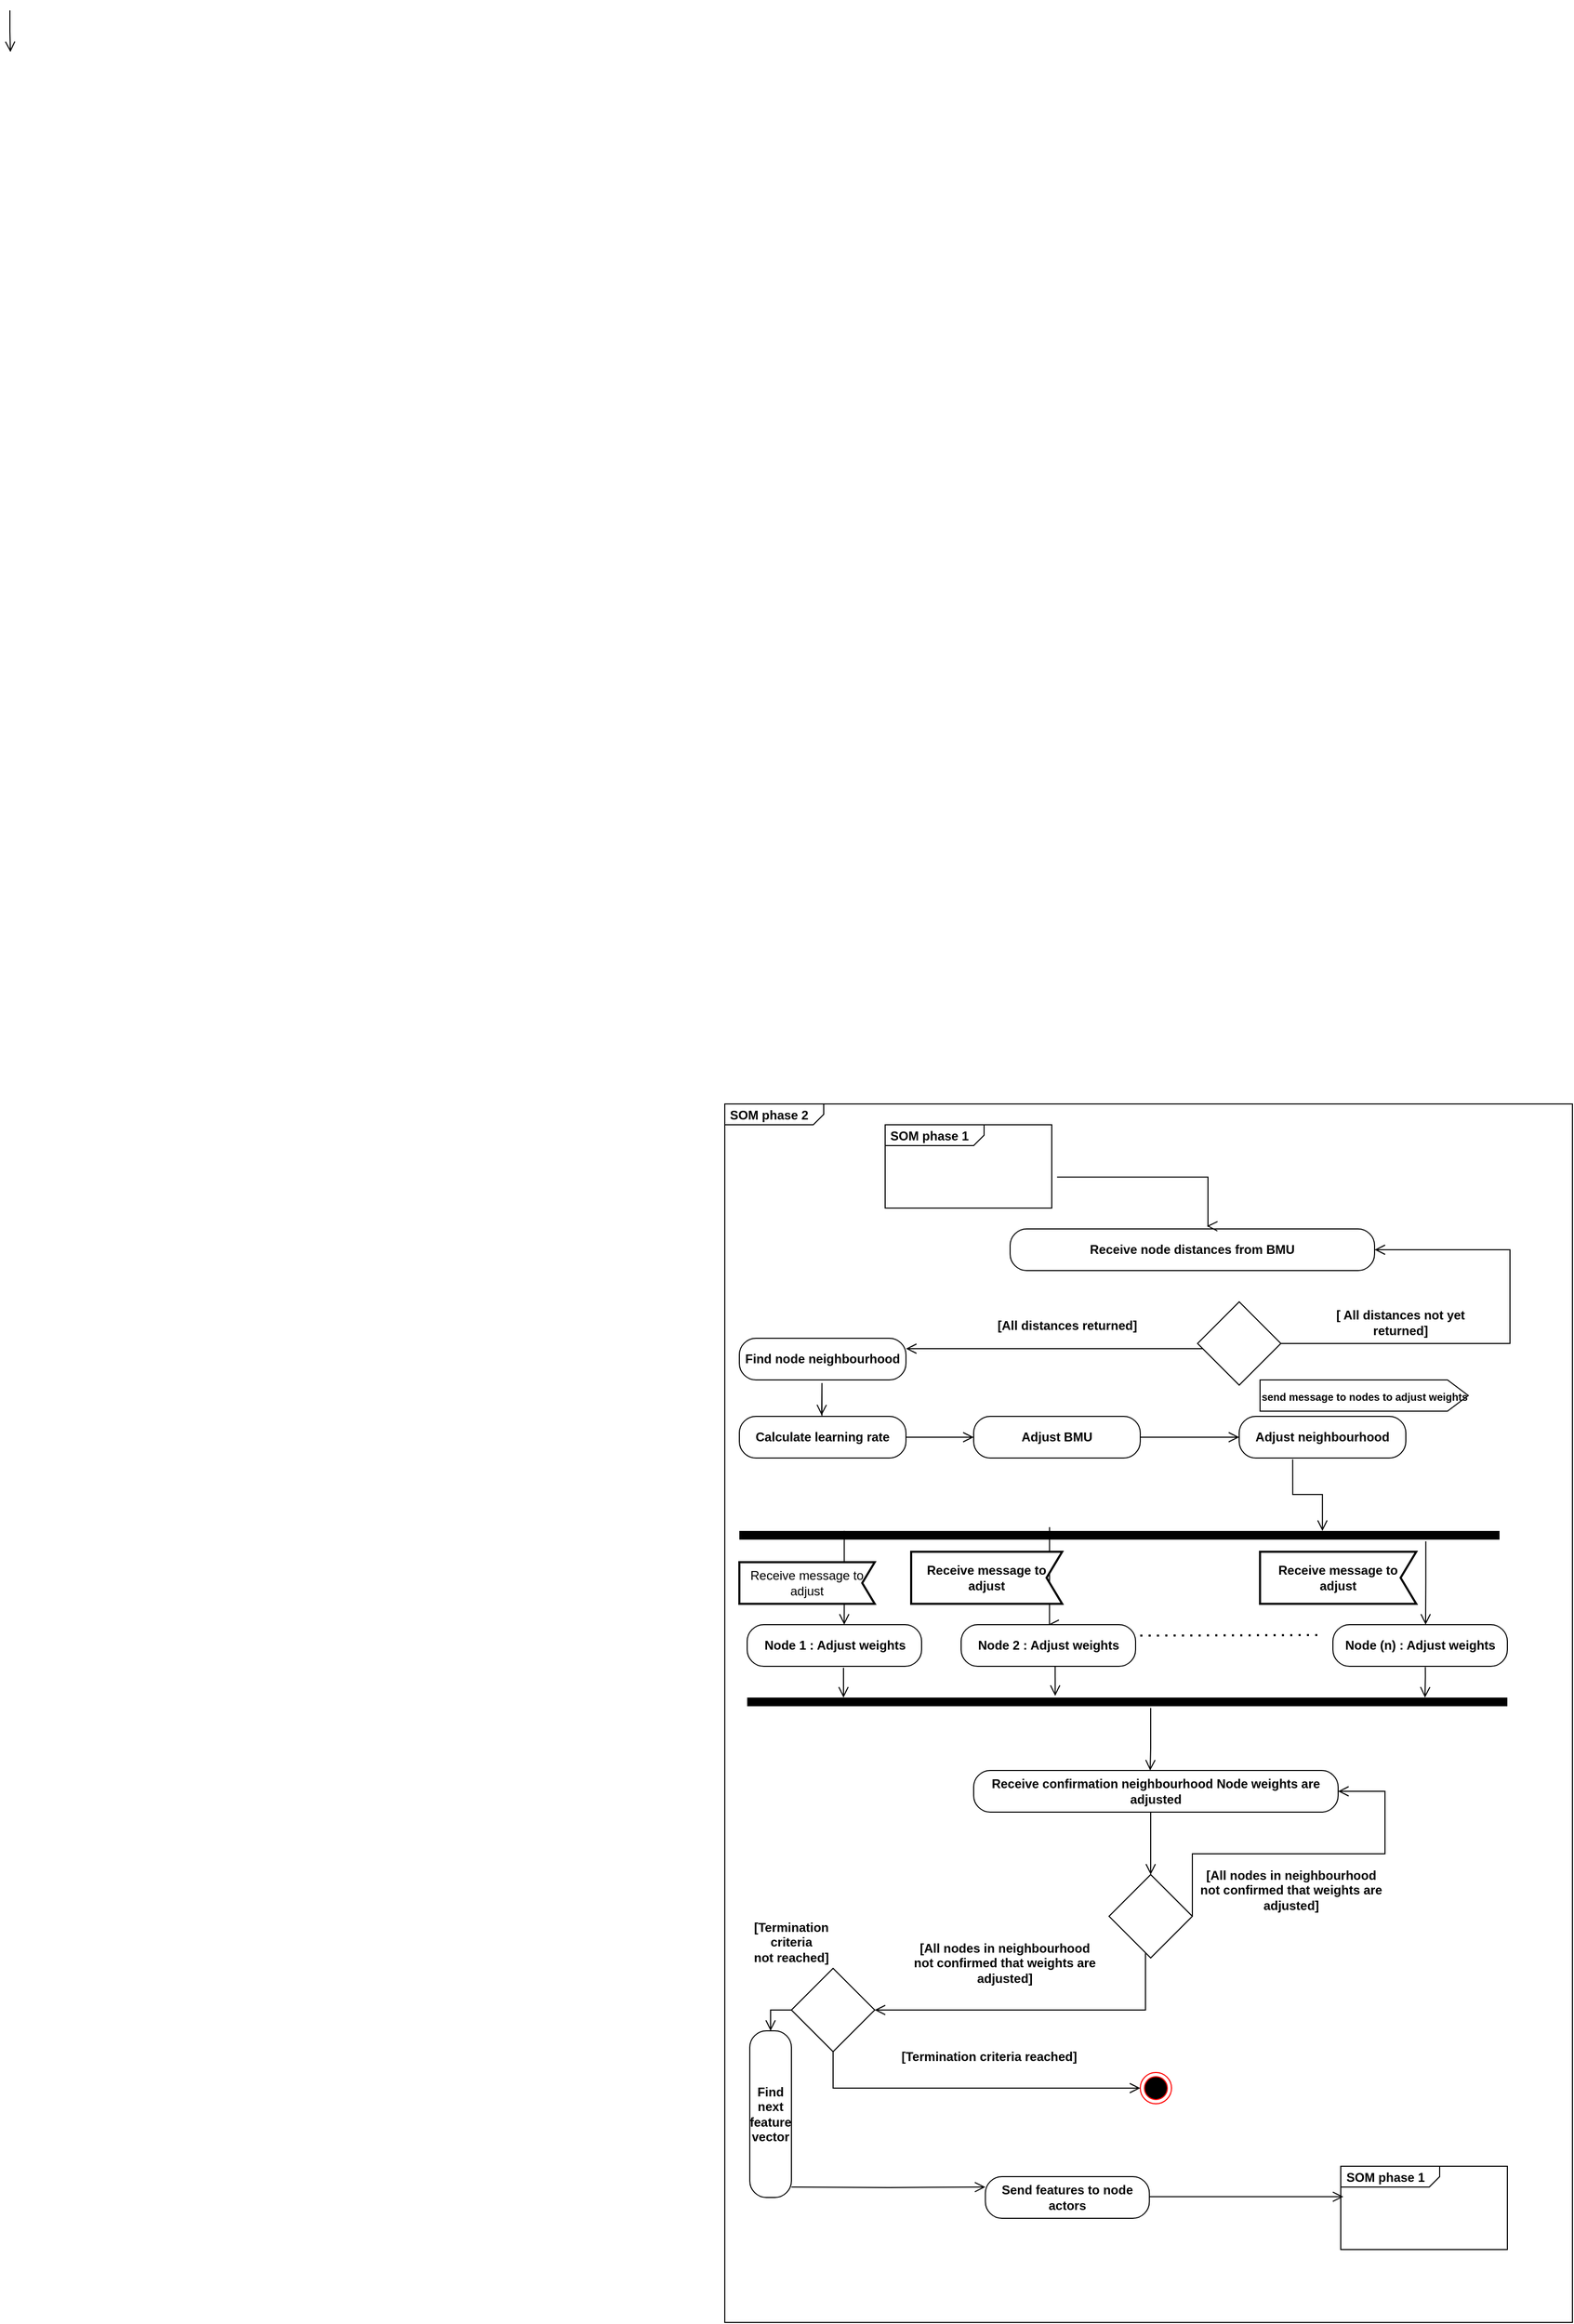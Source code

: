 <mxfile version="15.8.3" type="github">
  <diagram id="KT-87yykqK8TVKUzaxC3" name="Page-1">
    <mxGraphModel dx="1221" dy="686" grid="1" gridSize="10" guides="1" tooltips="1" connect="1" arrows="1" fold="1" page="1" pageScale="1" pageWidth="827" pageHeight="1169" math="0" shadow="0">
      <root>
        <mxCell id="0" />
        <mxCell id="1" parent="0" />
        <mxCell id="45yZecYVdpde9K0zM8W2-1" value="&lt;p style=&quot;margin: 0px ; margin-top: 4px ; margin-left: 5px ; text-align: left&quot;&gt;&lt;b&gt;SOM phase 2&lt;/b&gt;&lt;/p&gt;" style="html=1;shape=mxgraph.sysml.package;overflow=fill;labelX=95;align=left;spacingLeft=5;verticalAlign=top;spacingTop=-3;" vertex="1" parent="1">
          <mxGeometry x="846" y="2010" width="814" height="1170" as="geometry" />
        </mxCell>
        <mxCell id="LN7OU6Dx7ajpe7y_HlBM-1" value="" style="edgeStyle=orthogonalEdgeStyle;html=1;verticalAlign=bottom;endArrow=open;endSize=8;strokeColor=#000000;rounded=0;exitX=1.017;exitY=0.138;exitDx=0;exitDy=0;exitPerimeter=0;" parent="1" edge="1" source="LN7OU6Dx7ajpe7y_HlBM-23">
          <mxGeometry relative="1" as="geometry">
            <mxPoint x="960" y="2510" as="targetPoint" />
            <mxPoint x="959.5" y="2481.33" as="sourcePoint" />
            <Array as="points">
              <mxPoint x="961" y="2510" />
            </Array>
          </mxGeometry>
        </mxCell>
        <mxCell id="LN7OU6Dx7ajpe7y_HlBM-2" value="" style="endArrow=none;dashed=1;html=1;dashPattern=1 3;strokeWidth=2;rounded=0;" parent="1" edge="1">
          <mxGeometry width="50" height="50" relative="1" as="geometry">
            <mxPoint x="1245" y="2520.5" as="sourcePoint" />
            <mxPoint x="1415" y="2520" as="targetPoint" />
          </mxGeometry>
        </mxCell>
        <mxCell id="LN7OU6Dx7ajpe7y_HlBM-3" value="" style="edgeStyle=orthogonalEdgeStyle;html=1;verticalAlign=bottom;endArrow=open;endSize=8;strokeColor=#000000;rounded=0;" parent="1" edge="1">
          <mxGeometry relative="1" as="geometry">
            <mxPoint x="1254.5" y="2650" as="targetPoint" />
            <mxPoint x="1255" y="2590" as="sourcePoint" />
            <Array as="points">
              <mxPoint x="1254.5" y="2628.33" />
              <mxPoint x="1254.5" y="2628.33" />
            </Array>
          </mxGeometry>
        </mxCell>
        <mxCell id="LN7OU6Dx7ajpe7y_HlBM-4" value="&lt;b&gt;Receive confirmation neighbourhood Node weights are adjusted&lt;/b&gt;" style="rounded=1;whiteSpace=wrap;html=1;arcSize=40;fontColor=#000000;fillColor=#FFFFFF;strokeColor=#000000;" parent="1" vertex="1">
          <mxGeometry x="1085" y="2650" width="350" height="40" as="geometry" />
        </mxCell>
        <mxCell id="LN7OU6Dx7ajpe7y_HlBM-5" value="" style="edgeStyle=orthogonalEdgeStyle;html=1;verticalAlign=bottom;endArrow=open;endSize=8;strokeColor=#000000;rounded=0;entryX=0.5;entryY=0;entryDx=0;entryDy=0;" parent="1" target="LN7OU6Dx7ajpe7y_HlBM-6" edge="1">
          <mxGeometry relative="1" as="geometry">
            <mxPoint x="1250" y="2600" as="targetPoint" />
            <mxPoint x="1255" y="2690" as="sourcePoint" />
            <Array as="points">
              <mxPoint x="1255" y="2690" />
            </Array>
          </mxGeometry>
        </mxCell>
        <mxCell id="LN7OU6Dx7ajpe7y_HlBM-7" value="" style="edgeStyle=orthogonalEdgeStyle;html=1;verticalAlign=bottom;endArrow=open;endSize=8;strokeColor=#000000;rounded=0;entryX=1;entryY=0.5;entryDx=0;entryDy=0;startArrow=none;" parent="1" source="LN7OU6Dx7ajpe7y_HlBM-6" target="LN7OU6Dx7ajpe7y_HlBM-9" edge="1">
          <mxGeometry relative="1" as="geometry">
            <mxPoint x="1250" y="2751.67" as="targetPoint" />
            <mxPoint x="1250" y="2640" as="sourcePoint" />
            <Array as="points">
              <mxPoint x="1250" y="2880" />
            </Array>
          </mxGeometry>
        </mxCell>
        <mxCell id="LN7OU6Dx7ajpe7y_HlBM-8" value="" style="edgeStyle=orthogonalEdgeStyle;html=1;verticalAlign=bottom;endArrow=open;endSize=8;strokeColor=#000000;rounded=0;exitX=1;exitY=0.5;exitDx=0;exitDy=0;entryX=1;entryY=0.5;entryDx=0;entryDy=0;" parent="1" source="LN7OU6Dx7ajpe7y_HlBM-6" target="LN7OU6Dx7ajpe7y_HlBM-4" edge="1">
          <mxGeometry relative="1" as="geometry">
            <mxPoint x="1440" y="2560" as="targetPoint" />
            <mxPoint x="1480" y="2580" as="sourcePoint" />
            <Array as="points">
              <mxPoint x="1295" y="2730" />
              <mxPoint x="1480" y="2730" />
              <mxPoint x="1480" y="2670" />
            </Array>
          </mxGeometry>
        </mxCell>
        <mxCell id="LN7OU6Dx7ajpe7y_HlBM-11" value="" style="ellipse;html=1;shape=endState;fillColor=#000000;strokeColor=#ff0000;" parent="1" vertex="1">
          <mxGeometry x="1245" y="2940" width="30" height="30" as="geometry" />
        </mxCell>
        <mxCell id="LN7OU6Dx7ajpe7y_HlBM-12" value="" style="edgeStyle=orthogonalEdgeStyle;html=1;verticalAlign=bottom;endArrow=open;endSize=8;strokeColor=#000000;rounded=0;entryX=0;entryY=0.5;entryDx=0;entryDy=0;exitX=0.5;exitY=1;exitDx=0;exitDy=0;" parent="1" source="LN7OU6Dx7ajpe7y_HlBM-9" target="LN7OU6Dx7ajpe7y_HlBM-11" edge="1">
          <mxGeometry relative="1" as="geometry">
            <mxPoint x="1130" y="2954.41" as="targetPoint" />
            <mxPoint x="950" y="2910" as="sourcePoint" />
            <Array as="points">
              <mxPoint x="950" y="2955" />
            </Array>
          </mxGeometry>
        </mxCell>
        <mxCell id="LN7OU6Dx7ajpe7y_HlBM-13" value="" style="edgeStyle=orthogonalEdgeStyle;html=1;verticalAlign=bottom;endArrow=open;endSize=8;strokeColor=#000000;rounded=0;" parent="1" edge="1">
          <mxGeometry relative="1" as="geometry">
            <mxPoint x="960" y="2580" as="targetPoint" />
            <mxPoint x="960" y="2551.33" as="sourcePoint" />
            <Array as="points">
              <mxPoint x="960.5" y="2551.67" />
              <mxPoint x="960.5" y="2551.67" />
            </Array>
          </mxGeometry>
        </mxCell>
        <mxCell id="LN7OU6Dx7ajpe7y_HlBM-14" value="" style="edgeStyle=orthogonalEdgeStyle;html=1;verticalAlign=bottom;endArrow=open;endSize=8;strokeColor=#000000;rounded=0;exitX=1.429;exitY=0.408;exitDx=0;exitDy=0;exitPerimeter=0;entryX=0.5;entryY=0;entryDx=0;entryDy=0;" parent="1" edge="1" target="LN7OU6Dx7ajpe7y_HlBM-22" source="LN7OU6Dx7ajpe7y_HlBM-23">
          <mxGeometry relative="1" as="geometry">
            <mxPoint x="1158" y="2500" as="targetPoint" />
            <mxPoint x="1159.5" y="2481.33" as="sourcePoint" />
            <Array as="points">
              <mxPoint x="1158" y="2510" />
            </Array>
          </mxGeometry>
        </mxCell>
        <mxCell id="LN7OU6Dx7ajpe7y_HlBM-15" value="" style="edgeStyle=orthogonalEdgeStyle;html=1;verticalAlign=bottom;endArrow=open;endSize=8;strokeColor=#000000;rounded=0;" parent="1" edge="1">
          <mxGeometry relative="1" as="geometry">
            <mxPoint x="1163.25" y="2578.67" as="targetPoint" />
            <mxPoint x="1163.25" y="2550" as="sourcePoint" />
            <Array as="points">
              <mxPoint x="1162.75" y="2578.33" />
              <mxPoint x="1162.75" y="2578.33" />
            </Array>
          </mxGeometry>
        </mxCell>
        <mxCell id="LN7OU6Dx7ajpe7y_HlBM-16" value="" style="edgeStyle=orthogonalEdgeStyle;html=1;verticalAlign=bottom;endArrow=open;endSize=8;strokeColor=#000000;rounded=0;exitX=-0.2;exitY=0.903;exitDx=0;exitDy=0;exitPerimeter=0;" parent="1" edge="1" source="LN7OU6Dx7ajpe7y_HlBM-23">
          <mxGeometry relative="1" as="geometry">
            <mxPoint x="1519" y="2510" as="targetPoint" />
            <mxPoint x="1519" y="2481.33" as="sourcePoint" />
            <Array as="points" />
          </mxGeometry>
        </mxCell>
        <mxCell id="LN7OU6Dx7ajpe7y_HlBM-17" value="" style="edgeStyle=orthogonalEdgeStyle;html=1;verticalAlign=bottom;endArrow=open;endSize=8;strokeColor=#000000;rounded=0;entryX=1.096;entryY=0.916;entryDx=0;entryDy=0;entryPerimeter=0;" parent="1" edge="1">
          <mxGeometry relative="1" as="geometry">
            <mxPoint x="1518.43" y="2580.0" as="targetPoint" />
            <mxPoint x="1518.75" y="2550.8" as="sourcePoint" />
            <Array as="points">
              <mxPoint x="1518" y="2560" />
              <mxPoint x="1518" y="2560" />
            </Array>
          </mxGeometry>
        </mxCell>
        <mxCell id="LN7OU6Dx7ajpe7y_HlBM-18" value="&lt;b&gt;[All nodes in neighbourhood not confirmed that weights are adjusted]&lt;/b&gt;" style="text;html=1;strokeColor=none;fillColor=none;align=center;verticalAlign=middle;whiteSpace=wrap;rounded=0;labelBackgroundColor=#FFFFFF;" parent="1" vertex="1">
          <mxGeometry x="1300" y="2750" width="180" height="30" as="geometry" />
        </mxCell>
        <mxCell id="LN7OU6Dx7ajpe7y_HlBM-19" value="&lt;b&gt;[All nodes in neighbourhood not confirmed that weights are adjusted]&lt;/b&gt;" style="text;html=1;strokeColor=none;fillColor=none;align=center;verticalAlign=middle;whiteSpace=wrap;rounded=0;labelBackgroundColor=#FFFFFF;" parent="1" vertex="1">
          <mxGeometry x="1025" y="2820" width="180" height="30" as="geometry" />
        </mxCell>
        <mxCell id="LN7OU6Dx7ajpe7y_HlBM-20" value="&lt;b&gt;[Termination criteria reached]&lt;/b&gt;" style="text;html=1;strokeColor=none;fillColor=none;align=center;verticalAlign=middle;whiteSpace=wrap;rounded=0;labelBackgroundColor=#FFFFFF;" parent="1" vertex="1">
          <mxGeometry x="1010" y="2910" width="180" height="30" as="geometry" />
        </mxCell>
        <mxCell id="LN7OU6Dx7ajpe7y_HlBM-21" value="&lt;span style=&quot;text-align: left&quot;&gt;&lt;b&gt;Node 1 : Adjust weights&lt;/b&gt;&lt;/span&gt;" style="rounded=1;whiteSpace=wrap;html=1;arcSize=40;fontColor=#000000;fillColor=#FFFFFF;strokeColor=#000000;" parent="1" vertex="1">
          <mxGeometry x="867.5" y="2510" width="167.5" height="40" as="geometry" />
        </mxCell>
        <mxCell id="LN7OU6Dx7ajpe7y_HlBM-22" value="&lt;span style=&quot;text-align: left&quot;&gt;&lt;b&gt;Node 2 : Adjust weights&lt;/b&gt;&lt;/span&gt;" style="rounded=1;whiteSpace=wrap;html=1;arcSize=40;fontColor=#000000;fillColor=#FFFFFF;strokeColor=#000000;" parent="1" vertex="1">
          <mxGeometry x="1073" y="2510" width="167.5" height="40" as="geometry" />
        </mxCell>
        <mxCell id="LN7OU6Dx7ajpe7y_HlBM-23" value="" style="html=1;points=[];perimeter=orthogonalPerimeter;fillColor=#000000;strokeColor=none;direction=north;" parent="1" vertex="1">
          <mxGeometry x="860" y="2420" width="730" height="8.33" as="geometry" />
        </mxCell>
        <mxCell id="LN7OU6Dx7ajpe7y_HlBM-24" value="" style="html=1;points=[];perimeter=orthogonalPerimeter;fillColor=#000000;strokeColor=none;direction=north;" parent="1" vertex="1">
          <mxGeometry x="867.5" y="2580" width="730" height="8.33" as="geometry" />
        </mxCell>
        <mxCell id="LN7OU6Dx7ajpe7y_HlBM-25" value="&lt;span style=&quot;text-align: left&quot;&gt;&lt;b&gt;Node (n) : Adjust weights&lt;/b&gt;&lt;/span&gt;" style="rounded=1;whiteSpace=wrap;html=1;arcSize=40;fontColor=#000000;fillColor=#FFFFFF;strokeColor=#000000;" parent="1" vertex="1">
          <mxGeometry x="1430" y="2510" width="167.5" height="40" as="geometry" />
        </mxCell>
        <mxCell id="LN7OU6Dx7ajpe7y_HlBM-9" value="" style="rhombus;whiteSpace=wrap;html=1;" parent="1" vertex="1">
          <mxGeometry x="910" y="2840" width="80" height="80" as="geometry" />
        </mxCell>
        <mxCell id="LN7OU6Dx7ajpe7y_HlBM-6" value="" style="rhombus;whiteSpace=wrap;html=1;" parent="1" vertex="1">
          <mxGeometry x="1215" y="2750" width="80" height="80" as="geometry" />
        </mxCell>
        <mxCell id="_mFUUYPiHRBAVBRhQgEM-2" value="&lt;b&gt;[Termination criteria not&amp;nbsp;reached]&lt;/b&gt;" style="text;html=1;strokeColor=none;fillColor=none;align=center;verticalAlign=middle;whiteSpace=wrap;rounded=0;labelBackgroundColor=#FFFFFF;rotation=0;" parent="1" vertex="1">
          <mxGeometry x="860" y="2800" width="100" height="30" as="geometry" />
        </mxCell>
        <mxCell id="_mFUUYPiHRBAVBRhQgEM-3" value="&lt;b&gt;Find next feature vector&lt;/b&gt;" style="rounded=1;whiteSpace=wrap;html=1;arcSize=40;fontColor=#000000;fillColor=#FFFFFF;strokeColor=#000000;direction=south;" parent="1" vertex="1">
          <mxGeometry x="870" y="2900" width="40" height="160" as="geometry" />
        </mxCell>
        <mxCell id="_mFUUYPiHRBAVBRhQgEM-5" value="&lt;b&gt;Send features to node actors&lt;/b&gt;" style="rounded=1;whiteSpace=wrap;html=1;arcSize=40;fontColor=#000000;fillColor=#FFFFFF;strokeColor=#000000;" parent="1" vertex="1">
          <mxGeometry x="1096.25" y="3040" width="157.5" height="40" as="geometry" />
        </mxCell>
        <mxCell id="_mFUUYPiHRBAVBRhQgEM-6" value="" style="edgeStyle=orthogonalEdgeStyle;html=1;verticalAlign=bottom;endArrow=open;endSize=8;strokeColor=#000000;rounded=0;entryX=0;entryY=0.25;entryDx=0;entryDy=0;" parent="1" edge="1" target="_mFUUYPiHRBAVBRhQgEM-5">
          <mxGeometry relative="1" as="geometry">
            <mxPoint x="920" y="3000" as="targetPoint" />
            <mxPoint x="910" y="3050" as="sourcePoint" />
            <Array as="points" />
          </mxGeometry>
        </mxCell>
        <mxCell id="45yZecYVdpde9K0zM8W2-2" value="&lt;b&gt;Receive node distances from BMU&lt;/b&gt;" style="rounded=1;whiteSpace=wrap;html=1;arcSize=40;fontColor=#000000;fillColor=#FFFFFF;strokeColor=#000000;" vertex="1" parent="1">
          <mxGeometry x="1120" y="2130" width="350" height="40" as="geometry" />
        </mxCell>
        <mxCell id="45yZecYVdpde9K0zM8W2-3" value="" style="rhombus;whiteSpace=wrap;html=1;" vertex="1" parent="1">
          <mxGeometry x="1300" y="2200" width="80" height="80" as="geometry" />
        </mxCell>
        <mxCell id="45yZecYVdpde9K0zM8W2-4" value="" style="edgeStyle=orthogonalEdgeStyle;html=1;verticalAlign=bottom;endArrow=open;endSize=8;strokeColor=#000000;rounded=0;entryX=1;entryY=0.5;entryDx=0;entryDy=0;exitX=1;exitY=0.5;exitDx=0;exitDy=0;" edge="1" parent="1" source="45yZecYVdpde9K0zM8W2-3" target="45yZecYVdpde9K0zM8W2-2">
          <mxGeometry relative="1" as="geometry">
            <mxPoint x="1380" y="2310" as="targetPoint" />
            <mxPoint x="1380" y="2300" as="sourcePoint" />
            <Array as="points">
              <mxPoint x="1600" y="2240" />
              <mxPoint x="1600" y="2150" />
            </Array>
          </mxGeometry>
        </mxCell>
        <mxCell id="45yZecYVdpde9K0zM8W2-7" value="&lt;b&gt;Calculate learning rate&lt;/b&gt;" style="rounded=1;whiteSpace=wrap;html=1;arcSize=40;fontColor=#000000;fillColor=#FFFFFF;strokeColor=#000000;" vertex="1" parent="1">
          <mxGeometry x="860" y="2310" width="160" height="40" as="geometry" />
        </mxCell>
        <mxCell id="45yZecYVdpde9K0zM8W2-9" value="&lt;b&gt;Adjust BMU&lt;/b&gt;" style="rounded=1;whiteSpace=wrap;html=1;arcSize=40;fontColor=#000000;fillColor=#FFFFFF;strokeColor=#000000;" vertex="1" parent="1">
          <mxGeometry x="1085" y="2310" width="160" height="40" as="geometry" />
        </mxCell>
        <mxCell id="45yZecYVdpde9K0zM8W2-10" value="&lt;b&gt;Adjust neighbourhood&lt;/b&gt;" style="rounded=1;whiteSpace=wrap;html=1;arcSize=40;fontColor=#000000;fillColor=#FFFFFF;strokeColor=#000000;" vertex="1" parent="1">
          <mxGeometry x="1340" y="2310" width="160" height="40" as="geometry" />
        </mxCell>
        <mxCell id="45yZecYVdpde9K0zM8W2-11" value="" style="edgeStyle=orthogonalEdgeStyle;html=1;verticalAlign=bottom;endArrow=open;endSize=8;strokeColor=#000000;rounded=0;exitX=1;exitY=0.5;exitDx=0;exitDy=0;entryX=0;entryY=0.5;entryDx=0;entryDy=0;" edge="1" parent="1" source="45yZecYVdpde9K0zM8W2-9" target="45yZecYVdpde9K0zM8W2-10">
          <mxGeometry relative="1" as="geometry">
            <mxPoint x="919.29" y="2181.67" as="targetPoint" />
            <mxPoint x="919.29" y="2070" as="sourcePoint" />
            <Array as="points" />
          </mxGeometry>
        </mxCell>
        <mxCell id="45yZecYVdpde9K0zM8W2-12" value="&lt;b&gt;Find node neighbourhood&lt;/b&gt;" style="rounded=1;whiteSpace=wrap;html=1;arcSize=40;fontColor=#000000;fillColor=#FFFFFF;strokeColor=#000000;" vertex="1" parent="1">
          <mxGeometry x="860" y="2235" width="160" height="40" as="geometry" />
        </mxCell>
        <mxCell id="45yZecYVdpde9K0zM8W2-13" value="" style="edgeStyle=orthogonalEdgeStyle;html=1;verticalAlign=bottom;endArrow=open;endSize=8;strokeColor=#000000;rounded=0;" edge="1" parent="1">
          <mxGeometry relative="1" as="geometry">
            <mxPoint x="160" y="1000" as="targetPoint" />
            <mxPoint x="159.5" y="960" as="sourcePoint" />
            <Array as="points">
              <mxPoint x="159.92" y="980" />
              <mxPoint x="159.92" y="980" />
            </Array>
          </mxGeometry>
        </mxCell>
        <mxCell id="45yZecYVdpde9K0zM8W2-14" value="&lt;span&gt;&lt;b&gt;[ All distances not yet returned]&lt;/b&gt;&lt;/span&gt;" style="text;html=1;strokeColor=none;fillColor=none;align=center;verticalAlign=middle;whiteSpace=wrap;rounded=0;labelBackgroundColor=#FFFFFF;" vertex="1" parent="1">
          <mxGeometry x="1420" y="2210" width="150" height="20" as="geometry" />
        </mxCell>
        <mxCell id="45yZecYVdpde9K0zM8W2-15" value="&lt;span&gt;&lt;b&gt;[All distances returned]&lt;/b&gt;&lt;/span&gt;" style="text;html=1;strokeColor=none;fillColor=none;align=center;verticalAlign=middle;whiteSpace=wrap;rounded=0;labelBackgroundColor=#FFFFFF;" vertex="1" parent="1">
          <mxGeometry x="1085" y="2210" width="180" height="25" as="geometry" />
        </mxCell>
        <mxCell id="45yZecYVdpde9K0zM8W2-16" value="" style="edgeStyle=orthogonalEdgeStyle;html=1;verticalAlign=bottom;endArrow=open;endSize=8;strokeColor=#000000;rounded=0;exitX=0.321;exitY=1.032;exitDx=0;exitDy=0;entryX=1;entryY=0.767;entryDx=0;entryDy=0;entryPerimeter=0;exitPerimeter=0;" edge="1" parent="1" source="45yZecYVdpde9K0zM8W2-10" target="LN7OU6Dx7ajpe7y_HlBM-23">
          <mxGeometry relative="1" as="geometry">
            <mxPoint x="1430" y="2380.5" as="targetPoint" />
            <mxPoint x="1394" y="2360" as="sourcePoint" />
            <Array as="points" />
          </mxGeometry>
        </mxCell>
        <mxCell id="45yZecYVdpde9K0zM8W2-21" value="" style="edgeStyle=orthogonalEdgeStyle;html=1;verticalAlign=bottom;endArrow=open;endSize=8;strokeColor=#000000;rounded=0;entryX=0;entryY=0.5;entryDx=0;entryDy=0;" edge="1" parent="1" target="45yZecYVdpde9K0zM8W2-9">
          <mxGeometry relative="1" as="geometry">
            <mxPoint x="1020" y="2358.67" as="targetPoint" />
            <mxPoint x="1020" y="2330" as="sourcePoint" />
            <Array as="points">
              <mxPoint x="1020" y="2330" />
            </Array>
          </mxGeometry>
        </mxCell>
        <mxCell id="45yZecYVdpde9K0zM8W2-22" value="" style="edgeStyle=orthogonalEdgeStyle;html=1;verticalAlign=bottom;endArrow=open;endSize=8;strokeColor=#000000;rounded=0;" edge="1" parent="1">
          <mxGeometry relative="1" as="geometry">
            <mxPoint x="939" y="2309" as="targetPoint" />
            <mxPoint x="939.29" y="2309.33" as="sourcePoint" />
            <Array as="points">
              <mxPoint x="939.29" y="2278" />
              <mxPoint x="939.29" y="2278" />
            </Array>
          </mxGeometry>
        </mxCell>
        <mxCell id="45yZecYVdpde9K0zM8W2-23" value="" style="edgeStyle=orthogonalEdgeStyle;html=1;verticalAlign=bottom;endArrow=open;endSize=8;strokeColor=#000000;rounded=0;entryX=1;entryY=0.25;entryDx=0;entryDy=0;startArrow=none;exitX=0.063;exitY=0.563;exitDx=0;exitDy=0;exitPerimeter=0;" edge="1" parent="1" source="45yZecYVdpde9K0zM8W2-3" target="45yZecYVdpde9K0zM8W2-12">
          <mxGeometry relative="1" as="geometry">
            <mxPoint x="1025" y="2305" as="targetPoint" />
            <mxPoint x="1285" y="2305" as="sourcePoint" />
            <Array as="points" />
          </mxGeometry>
        </mxCell>
        <mxCell id="45yZecYVdpde9K0zM8W2-28" value="" style="edgeStyle=orthogonalEdgeStyle;html=1;verticalAlign=bottom;endArrow=open;endSize=8;strokeColor=#000000;rounded=0;entryX=0;entryY=0.5;entryDx=0;entryDy=0;exitX=0;exitY=0.5;exitDx=0;exitDy=0;" edge="1" parent="1" source="LN7OU6Dx7ajpe7y_HlBM-9" target="_mFUUYPiHRBAVBRhQgEM-3">
          <mxGeometry relative="1" as="geometry">
            <mxPoint x="1106.25" y="3060" as="targetPoint" />
            <mxPoint x="920" y="3060" as="sourcePoint" />
            <Array as="points" />
          </mxGeometry>
        </mxCell>
        <mxCell id="45yZecYVdpde9K0zM8W2-31" value="&lt;p style=&quot;margin: 0px ; margin-top: 4px ; margin-left: 5px ; text-align: left&quot;&gt;&lt;b&gt;SOM phase 1&lt;/b&gt;&lt;/p&gt;" style="html=1;shape=mxgraph.sysml.package;overflow=fill;labelX=95;align=left;spacingLeft=5;verticalAlign=top;spacingTop=-3;" vertex="1" parent="1">
          <mxGeometry x="1000" y="2030" width="160" height="80" as="geometry" />
        </mxCell>
        <mxCell id="45yZecYVdpde9K0zM8W2-32" value="" style="edgeStyle=orthogonalEdgeStyle;html=1;verticalAlign=bottom;endArrow=open;endSize=8;strokeColor=#000000;rounded=0;exitX=0.392;exitY=0.06;exitDx=0;exitDy=0;exitPerimeter=0;entryX=0.54;entryY=-0.068;entryDx=0;entryDy=0;entryPerimeter=0;" edge="1" parent="1" source="45yZecYVdpde9K0zM8W2-1" target="45yZecYVdpde9K0zM8W2-2">
          <mxGeometry relative="1" as="geometry">
            <mxPoint x="1310" y="2180" as="targetPoint" />
            <mxPoint x="1310.5" y="2120" as="sourcePoint" />
            <Array as="points">
              <mxPoint x="1310" y="2080" />
              <mxPoint x="1310" y="2127" />
            </Array>
          </mxGeometry>
        </mxCell>
        <mxCell id="45yZecYVdpde9K0zM8W2-33" value="&lt;p style=&quot;margin: 0px ; margin-top: 4px ; margin-left: 5px ; text-align: left&quot;&gt;&lt;b&gt;SOM phase 1&lt;/b&gt;&lt;/p&gt;" style="html=1;shape=mxgraph.sysml.package;overflow=fill;labelX=95;align=left;spacingLeft=5;verticalAlign=top;spacingTop=-3;" vertex="1" parent="1">
          <mxGeometry x="1437.5" y="3030" width="160" height="80" as="geometry" />
        </mxCell>
        <mxCell id="45yZecYVdpde9K0zM8W2-34" value="" style="edgeStyle=orthogonalEdgeStyle;html=1;verticalAlign=bottom;endArrow=open;endSize=8;strokeColor=#000000;rounded=0;entryX=0;entryY=0.25;entryDx=0;entryDy=0;" edge="1" parent="1">
          <mxGeometry relative="1" as="geometry">
            <mxPoint x="1440" y="3059.29" as="targetPoint" />
            <mxPoint x="1253.75" y="3059.29" as="sourcePoint" />
            <Array as="points" />
          </mxGeometry>
        </mxCell>
        <mxCell id="45yZecYVdpde9K0zM8W2-37" value="Receive message to adjust" style="shape=mxgraph.sysml.accEvent;flipH=1;whiteSpace=wrap;align=center;strokeWidth=2;" vertex="1" parent="1">
          <mxGeometry x="860" y="2450" width="130" height="40" as="geometry" />
        </mxCell>
        <mxCell id="45yZecYVdpde9K0zM8W2-38" value="Receive message to adjust" style="shape=mxgraph.sysml.accEvent;flipH=1;whiteSpace=wrap;align=center;fontStyle=1;strokeWidth=2;" vertex="1" parent="1">
          <mxGeometry x="1025" y="2440" width="145" height="50" as="geometry" />
        </mxCell>
        <mxCell id="45yZecYVdpde9K0zM8W2-39" value="Receive message to adjust" style="shape=mxgraph.sysml.accEvent;flipH=1;whiteSpace=wrap;align=center;fontStyle=1;strokeWidth=2;" vertex="1" parent="1">
          <mxGeometry x="1360" y="2440" width="150" height="50" as="geometry" />
        </mxCell>
        <mxCell id="45yZecYVdpde9K0zM8W2-42" value="&lt;font style=&quot;font-size: 10px&quot;&gt;&lt;b&gt;send message to nodes to adjust weights&lt;/b&gt;&lt;/font&gt;" style="html=1;shape=mxgraph.infographic.ribbonSimple;notch1=0;notch2=20;align=center;verticalAlign=middle;fontSize=14;fontStyle=0;fillColor=#FFFFFF;" vertex="1" parent="1">
          <mxGeometry x="1360" y="2275" width="200" height="30" as="geometry" />
        </mxCell>
      </root>
    </mxGraphModel>
  </diagram>
</mxfile>

